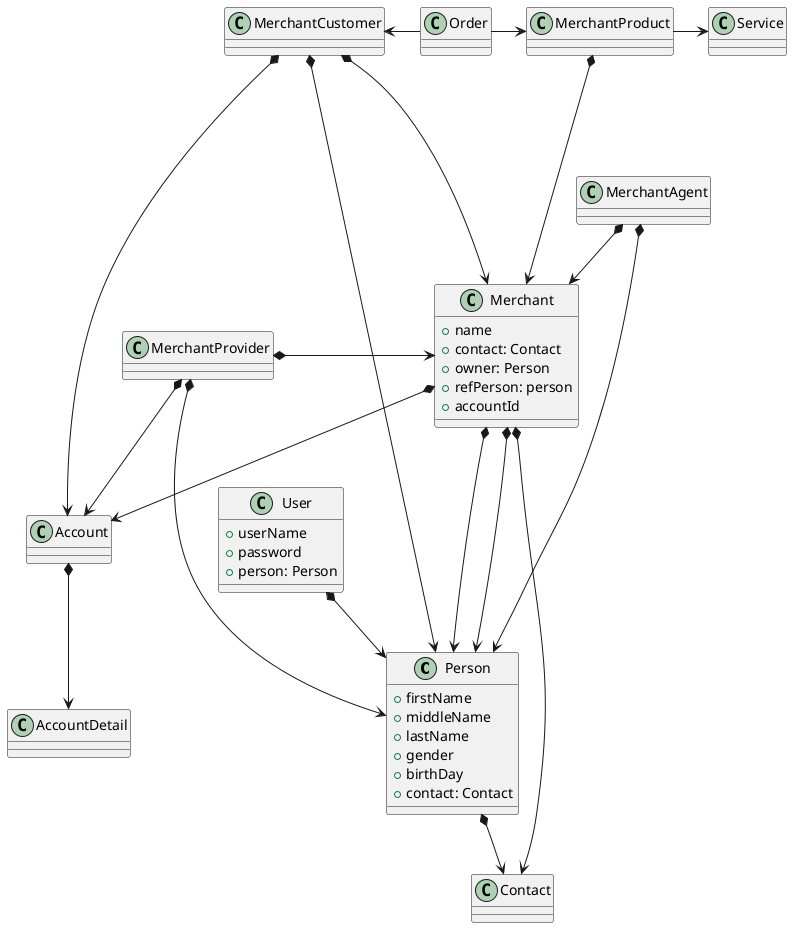 @startuml

class Person {
    +firstName
    +middleName
    +lastName
    +gender
    +birthDay
    +contact: Contact
}
class Contact
class User {
    +userName
    +password
    +person: Person
}
class Merchant {
    +name
    +contact: Contact
    +owner: Person
    +refPerson: person
    +accountId
}
class MerchantCustomer
class MerchantAgent
class MerchantProvider
class Account
class AccountDetail
class Order
class MerchantProduct
class Service



User *--> Person
Person *--> Contact
Merchant *---> Person
Merchant *---> Person
Merchant *--> Contact
Merchant *--> Account
MerchantCustomer *--> Merchant
MerchantCustomer *--> Person
MerchantCustomer *--> Account
MerchantAgent *--> Merchant
MerchantAgent *--> Person
MerchantProvider *-> Person
MerchantProvider *-> Merchant
MerchantProvider *--> Account
MerchantProduct *----> Merchant
MerchantProduct -r--> Service
Order -l--> MerchantCustomer
Order -r--> MerchantProduct

Account *--> AccountDetail


@enduml